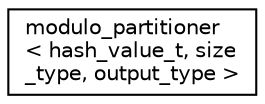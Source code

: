 digraph "Graphical Class Hierarchy"
{
  edge [fontname="Helvetica",fontsize="10",labelfontname="Helvetica",labelfontsize="10"];
  node [fontname="Helvetica",fontsize="10",shape=record];
  rankdir="LR";
  Node0 [label="modulo_partitioner\l\< hash_value_t, size\l_type, output_type \>",height=0.2,width=0.4,color="black", fillcolor="white", style="filled",URL="$structmodulo__partitioner.html",tooltip="Functor to map a hash value to a particular &#39;bin&#39; or partition number that uses the modulo operation..."];
}

